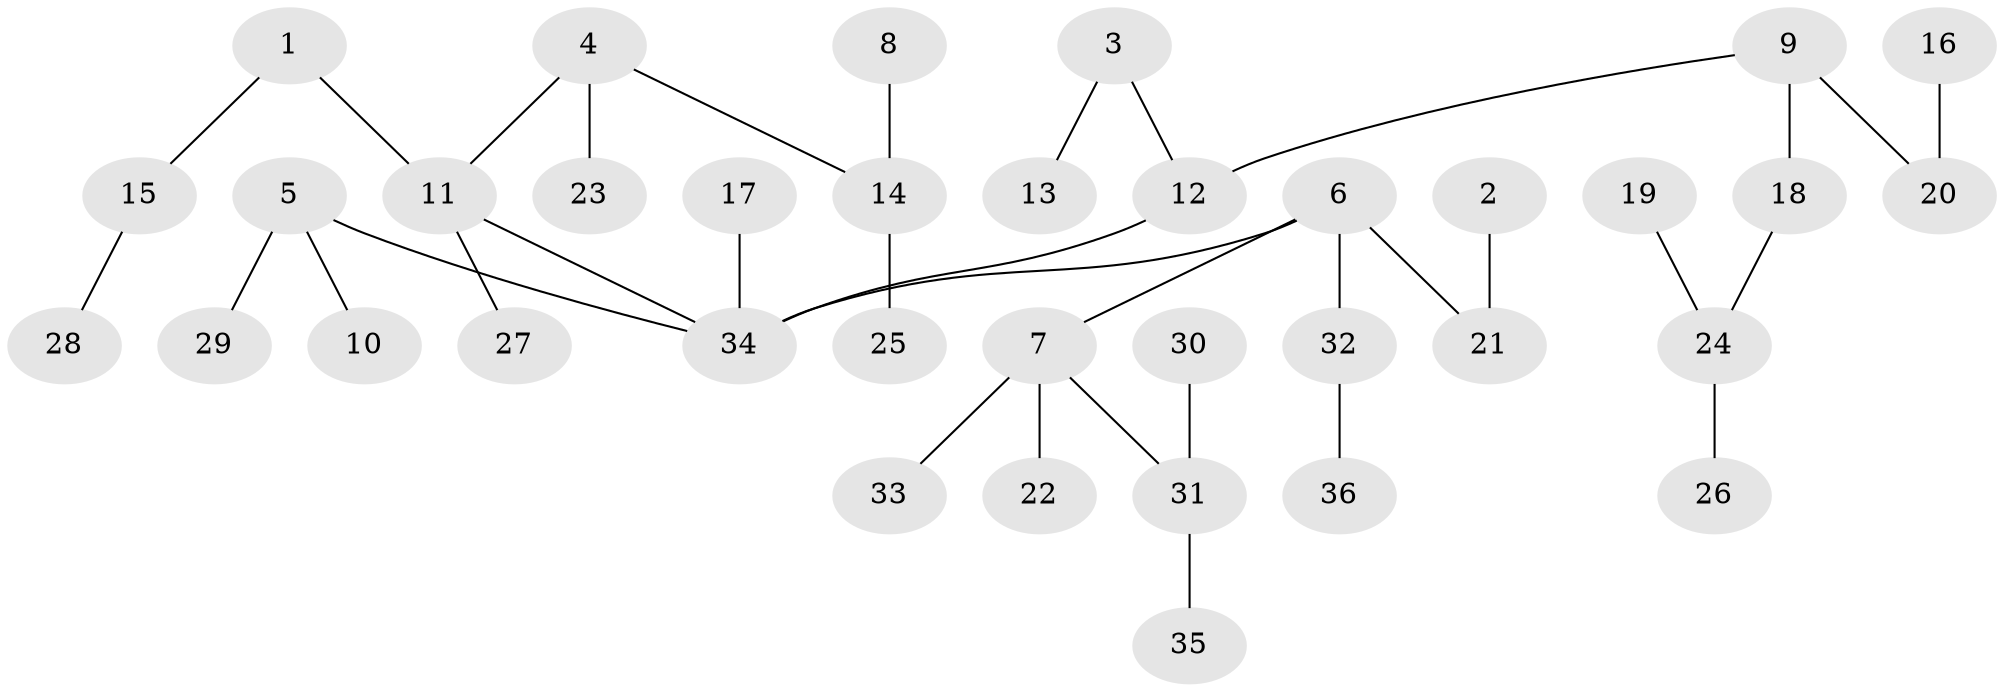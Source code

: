 // original degree distribution, {5: 0.02247191011235955, 7: 0.011235955056179775, 4: 0.07865168539325842, 6: 0.011235955056179775, 2: 0.19101123595505617, 3: 0.16853932584269662, 1: 0.5168539325842697}
// Generated by graph-tools (version 1.1) at 2025/37/03/04/25 23:37:17]
// undirected, 36 vertices, 35 edges
graph export_dot {
  node [color=gray90,style=filled];
  1;
  2;
  3;
  4;
  5;
  6;
  7;
  8;
  9;
  10;
  11;
  12;
  13;
  14;
  15;
  16;
  17;
  18;
  19;
  20;
  21;
  22;
  23;
  24;
  25;
  26;
  27;
  28;
  29;
  30;
  31;
  32;
  33;
  34;
  35;
  36;
  1 -- 11 [weight=1.0];
  1 -- 15 [weight=1.0];
  2 -- 21 [weight=1.0];
  3 -- 12 [weight=1.0];
  3 -- 13 [weight=1.0];
  4 -- 11 [weight=1.0];
  4 -- 14 [weight=1.0];
  4 -- 23 [weight=1.0];
  5 -- 10 [weight=1.0];
  5 -- 29 [weight=1.0];
  5 -- 34 [weight=1.0];
  6 -- 7 [weight=1.0];
  6 -- 21 [weight=1.0];
  6 -- 32 [weight=1.0];
  6 -- 34 [weight=1.0];
  7 -- 22 [weight=1.0];
  7 -- 31 [weight=1.0];
  7 -- 33 [weight=1.0];
  8 -- 14 [weight=1.0];
  9 -- 12 [weight=1.0];
  9 -- 18 [weight=1.0];
  9 -- 20 [weight=1.0];
  11 -- 27 [weight=1.0];
  11 -- 34 [weight=1.0];
  12 -- 34 [weight=1.0];
  14 -- 25 [weight=1.0];
  15 -- 28 [weight=1.0];
  16 -- 20 [weight=1.0];
  17 -- 34 [weight=1.0];
  18 -- 24 [weight=1.0];
  19 -- 24 [weight=1.0];
  24 -- 26 [weight=1.0];
  30 -- 31 [weight=1.0];
  31 -- 35 [weight=1.0];
  32 -- 36 [weight=1.0];
}

